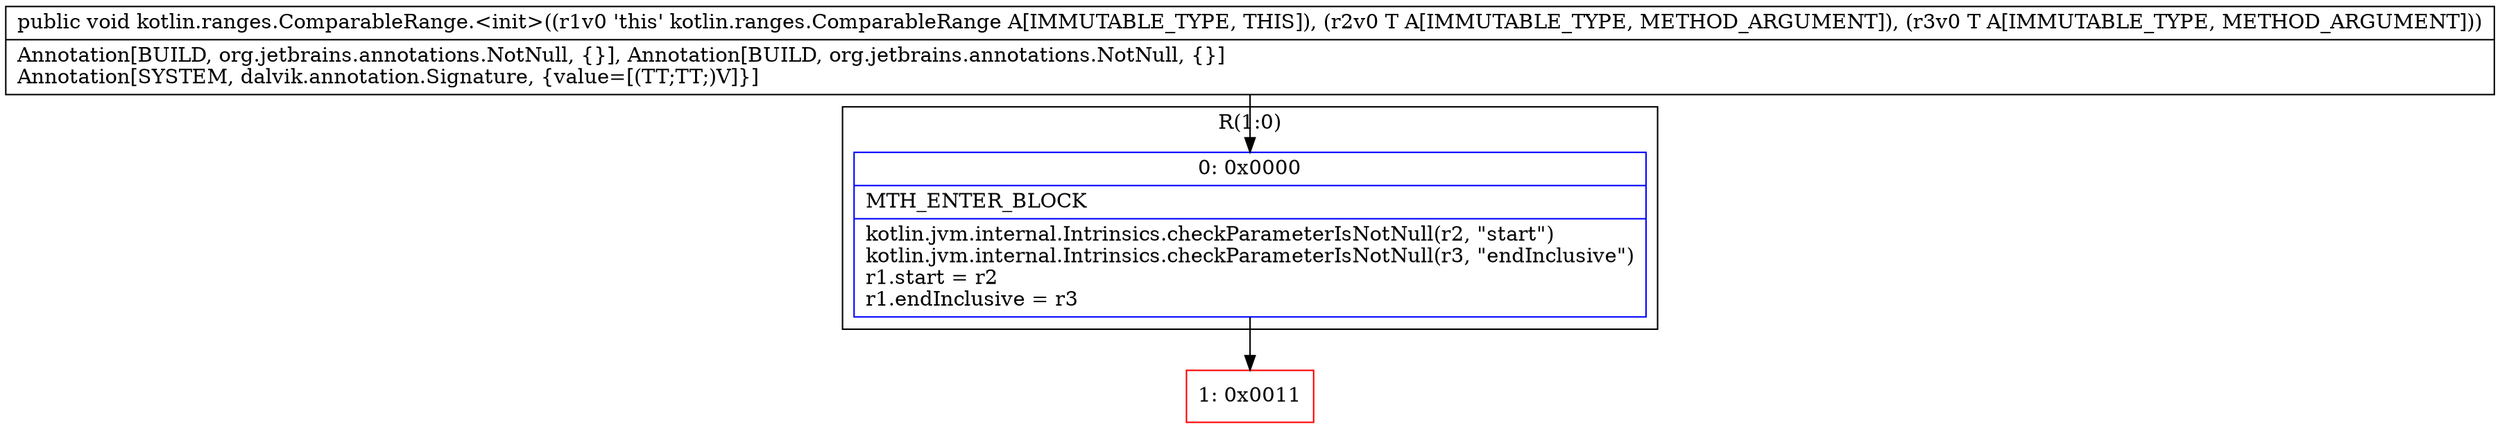digraph "CFG forkotlin.ranges.ComparableRange.\<init\>(Ljava\/lang\/Comparable;Ljava\/lang\/Comparable;)V" {
subgraph cluster_Region_1811304516 {
label = "R(1:0)";
node [shape=record,color=blue];
Node_0 [shape=record,label="{0\:\ 0x0000|MTH_ENTER_BLOCK\l|kotlin.jvm.internal.Intrinsics.checkParameterIsNotNull(r2, \"start\")\lkotlin.jvm.internal.Intrinsics.checkParameterIsNotNull(r3, \"endInclusive\")\lr1.start = r2\lr1.endInclusive = r3\l}"];
}
Node_1 [shape=record,color=red,label="{1\:\ 0x0011}"];
MethodNode[shape=record,label="{public void kotlin.ranges.ComparableRange.\<init\>((r1v0 'this' kotlin.ranges.ComparableRange A[IMMUTABLE_TYPE, THIS]), (r2v0 T A[IMMUTABLE_TYPE, METHOD_ARGUMENT]), (r3v0 T A[IMMUTABLE_TYPE, METHOD_ARGUMENT]))  | Annotation[BUILD, org.jetbrains.annotations.NotNull, \{\}], Annotation[BUILD, org.jetbrains.annotations.NotNull, \{\}]\lAnnotation[SYSTEM, dalvik.annotation.Signature, \{value=[(TT;TT;)V]\}]\l}"];
MethodNode -> Node_0;
Node_0 -> Node_1;
}

